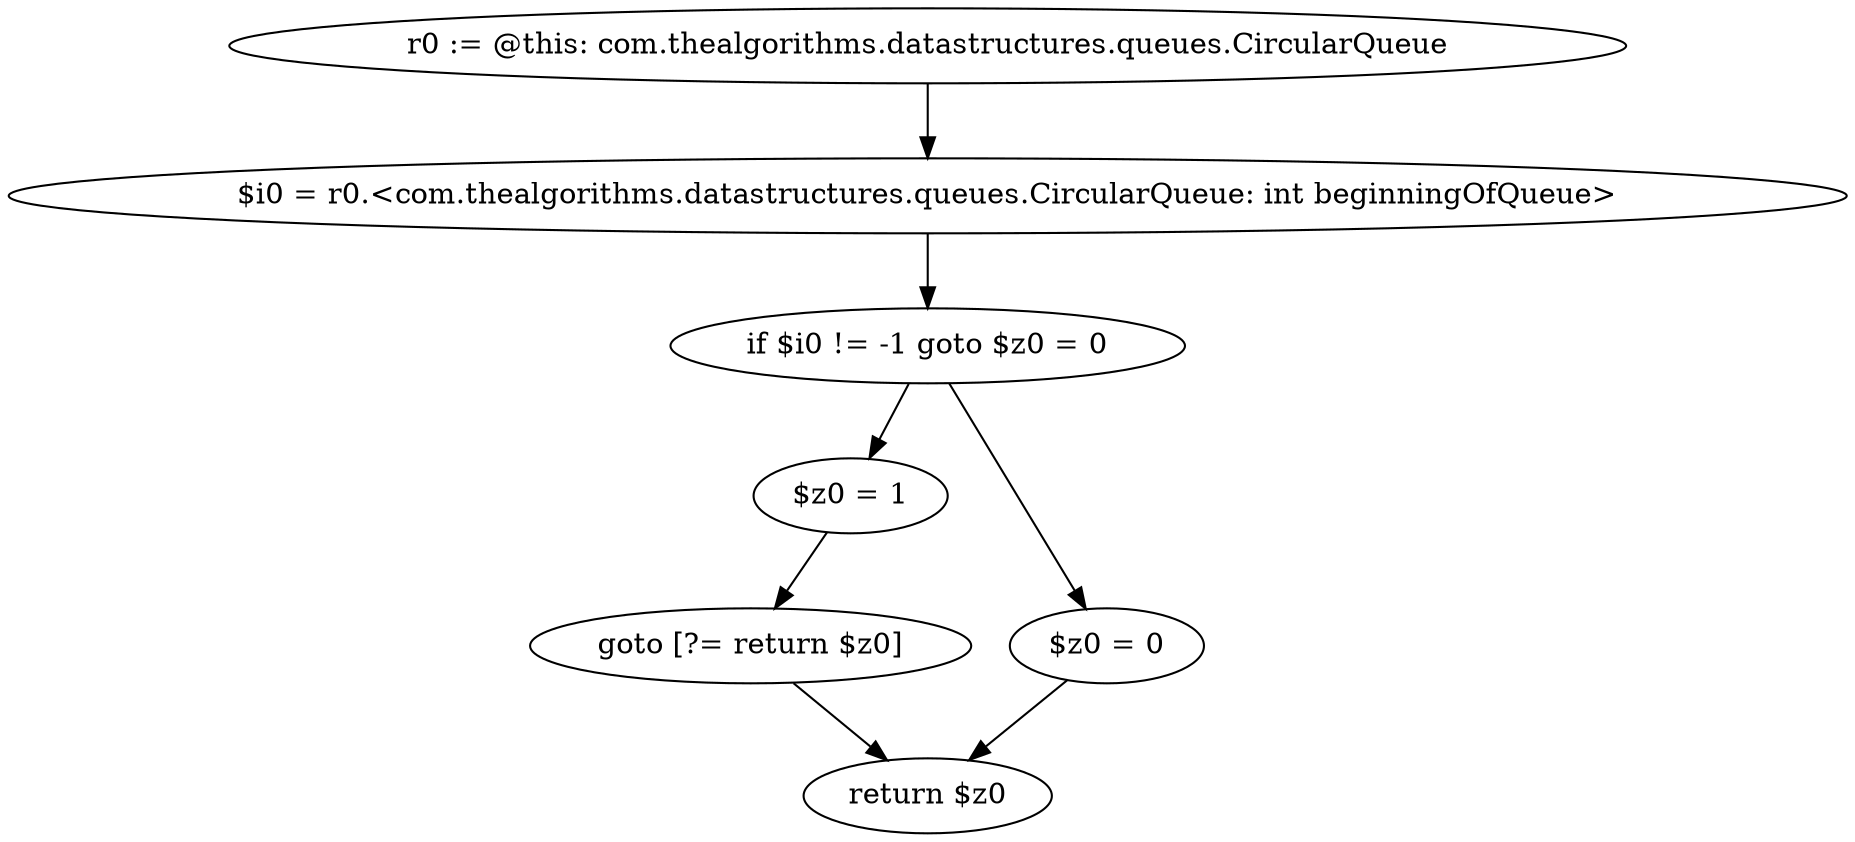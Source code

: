 digraph "unitGraph" {
    "r0 := @this: com.thealgorithms.datastructures.queues.CircularQueue"
    "$i0 = r0.<com.thealgorithms.datastructures.queues.CircularQueue: int beginningOfQueue>"
    "if $i0 != -1 goto $z0 = 0"
    "$z0 = 1"
    "goto [?= return $z0]"
    "$z0 = 0"
    "return $z0"
    "r0 := @this: com.thealgorithms.datastructures.queues.CircularQueue"->"$i0 = r0.<com.thealgorithms.datastructures.queues.CircularQueue: int beginningOfQueue>";
    "$i0 = r0.<com.thealgorithms.datastructures.queues.CircularQueue: int beginningOfQueue>"->"if $i0 != -1 goto $z0 = 0";
    "if $i0 != -1 goto $z0 = 0"->"$z0 = 1";
    "if $i0 != -1 goto $z0 = 0"->"$z0 = 0";
    "$z0 = 1"->"goto [?= return $z0]";
    "goto [?= return $z0]"->"return $z0";
    "$z0 = 0"->"return $z0";
}
